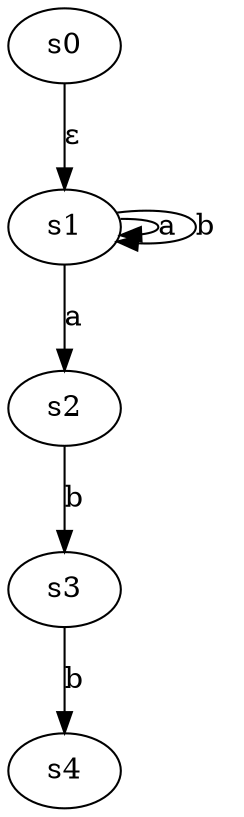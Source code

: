 digraph {
    0 [ label = "s0" ]
    1 [ label = "s1" ]
    2 [ label = "s2" ]
    3 [ label = "s3" ]
    4 [ label = "s4" ]
    0 -> 1 [ label = "ε" ]
    1 -> 1 [ label = "a" ]
    1 -> 2 [ label = "a" ]
    1 -> 1 [ label = "b" ]
    2 -> 3 [ label = "b" ]
    3 -> 4 [ label = "b" ]
}
